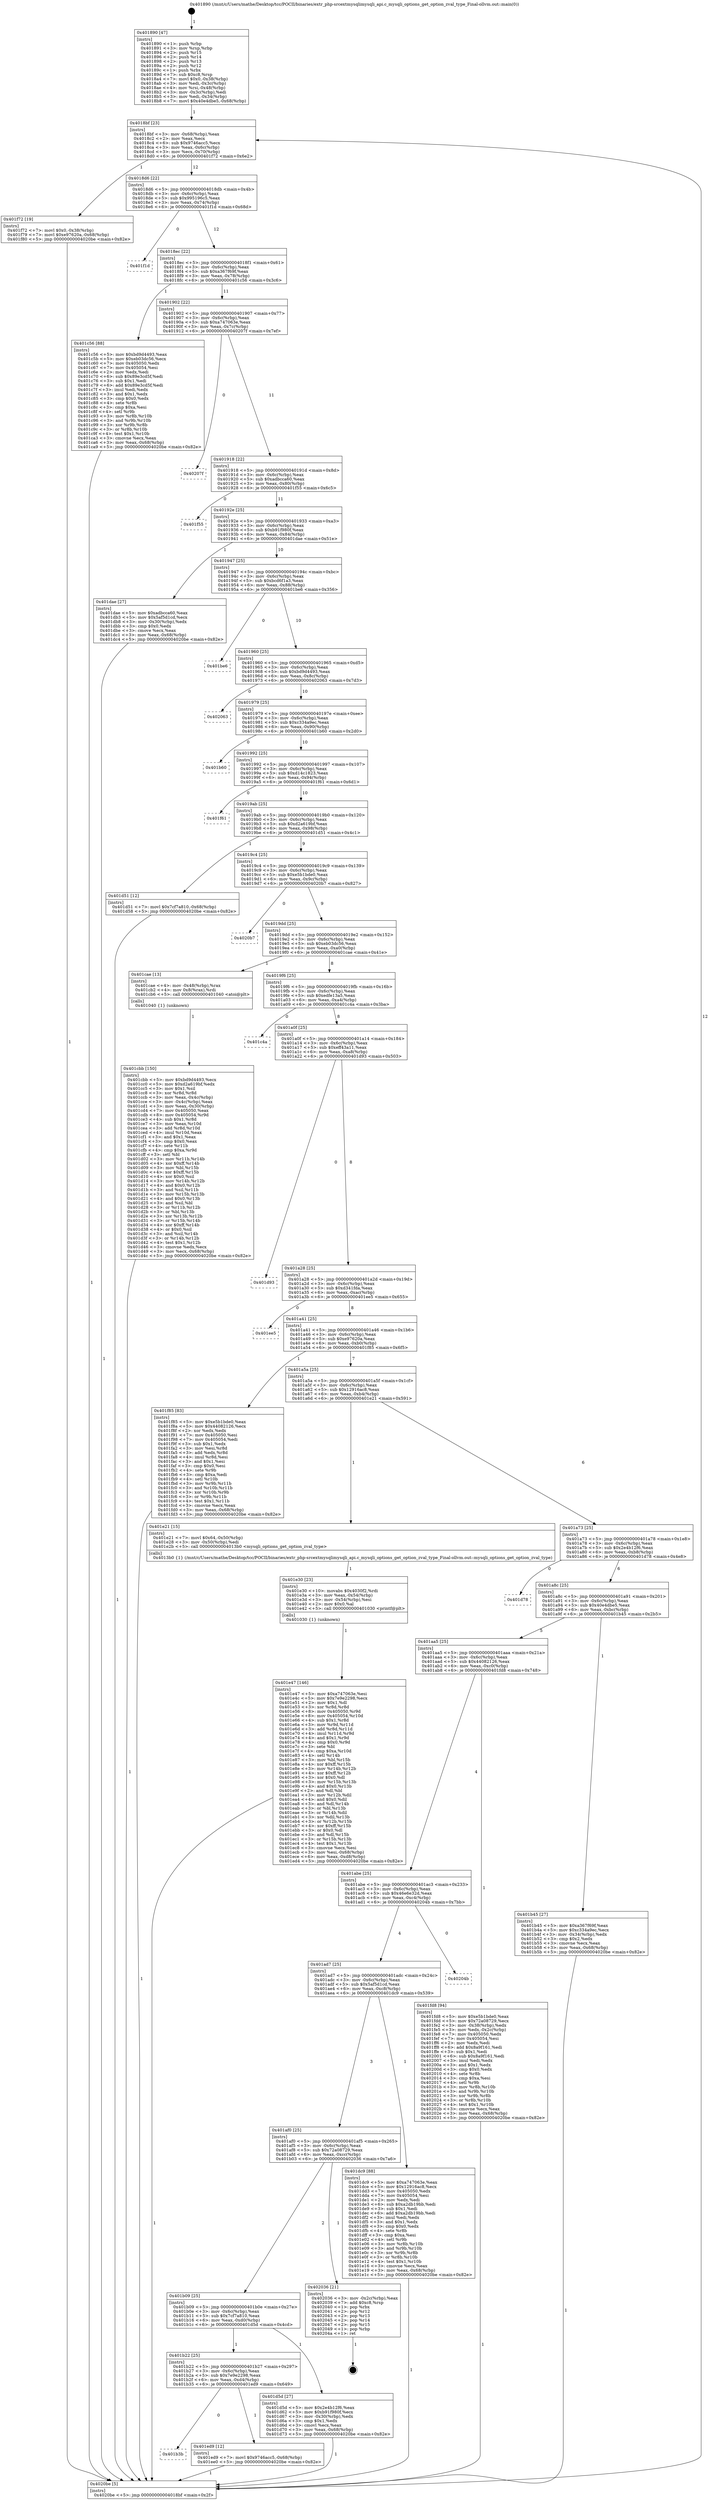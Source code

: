 digraph "0x401890" {
  label = "0x401890 (/mnt/c/Users/mathe/Desktop/tcc/POCII/binaries/extr_php-srcextmysqlimysqli_api.c_mysqli_options_get_option_zval_type_Final-ollvm.out::main(0))"
  labelloc = "t"
  node[shape=record]

  Entry [label="",width=0.3,height=0.3,shape=circle,fillcolor=black,style=filled]
  "0x4018bf" [label="{
     0x4018bf [23]\l
     | [instrs]\l
     &nbsp;&nbsp;0x4018bf \<+3\>: mov -0x68(%rbp),%eax\l
     &nbsp;&nbsp;0x4018c2 \<+2\>: mov %eax,%ecx\l
     &nbsp;&nbsp;0x4018c4 \<+6\>: sub $0x9746acc5,%ecx\l
     &nbsp;&nbsp;0x4018ca \<+3\>: mov %eax,-0x6c(%rbp)\l
     &nbsp;&nbsp;0x4018cd \<+3\>: mov %ecx,-0x70(%rbp)\l
     &nbsp;&nbsp;0x4018d0 \<+6\>: je 0000000000401f72 \<main+0x6e2\>\l
  }"]
  "0x401f72" [label="{
     0x401f72 [19]\l
     | [instrs]\l
     &nbsp;&nbsp;0x401f72 \<+7\>: movl $0x0,-0x38(%rbp)\l
     &nbsp;&nbsp;0x401f79 \<+7\>: movl $0xe97620a,-0x68(%rbp)\l
     &nbsp;&nbsp;0x401f80 \<+5\>: jmp 00000000004020be \<main+0x82e\>\l
  }"]
  "0x4018d6" [label="{
     0x4018d6 [22]\l
     | [instrs]\l
     &nbsp;&nbsp;0x4018d6 \<+5\>: jmp 00000000004018db \<main+0x4b\>\l
     &nbsp;&nbsp;0x4018db \<+3\>: mov -0x6c(%rbp),%eax\l
     &nbsp;&nbsp;0x4018de \<+5\>: sub $0x995196c5,%eax\l
     &nbsp;&nbsp;0x4018e3 \<+3\>: mov %eax,-0x74(%rbp)\l
     &nbsp;&nbsp;0x4018e6 \<+6\>: je 0000000000401f1d \<main+0x68d\>\l
  }"]
  Exit [label="",width=0.3,height=0.3,shape=circle,fillcolor=black,style=filled,peripheries=2]
  "0x401f1d" [label="{
     0x401f1d\l
  }", style=dashed]
  "0x4018ec" [label="{
     0x4018ec [22]\l
     | [instrs]\l
     &nbsp;&nbsp;0x4018ec \<+5\>: jmp 00000000004018f1 \<main+0x61\>\l
     &nbsp;&nbsp;0x4018f1 \<+3\>: mov -0x6c(%rbp),%eax\l
     &nbsp;&nbsp;0x4018f4 \<+5\>: sub $0xa367f69f,%eax\l
     &nbsp;&nbsp;0x4018f9 \<+3\>: mov %eax,-0x78(%rbp)\l
     &nbsp;&nbsp;0x4018fc \<+6\>: je 0000000000401c56 \<main+0x3c6\>\l
  }"]
  "0x401b3b" [label="{
     0x401b3b\l
  }", style=dashed]
  "0x401c56" [label="{
     0x401c56 [88]\l
     | [instrs]\l
     &nbsp;&nbsp;0x401c56 \<+5\>: mov $0xbd9d4493,%eax\l
     &nbsp;&nbsp;0x401c5b \<+5\>: mov $0xeb03dc56,%ecx\l
     &nbsp;&nbsp;0x401c60 \<+7\>: mov 0x405050,%edx\l
     &nbsp;&nbsp;0x401c67 \<+7\>: mov 0x405054,%esi\l
     &nbsp;&nbsp;0x401c6e \<+2\>: mov %edx,%edi\l
     &nbsp;&nbsp;0x401c70 \<+6\>: sub $0x89e3cd5f,%edi\l
     &nbsp;&nbsp;0x401c76 \<+3\>: sub $0x1,%edi\l
     &nbsp;&nbsp;0x401c79 \<+6\>: add $0x89e3cd5f,%edi\l
     &nbsp;&nbsp;0x401c7f \<+3\>: imul %edi,%edx\l
     &nbsp;&nbsp;0x401c82 \<+3\>: and $0x1,%edx\l
     &nbsp;&nbsp;0x401c85 \<+3\>: cmp $0x0,%edx\l
     &nbsp;&nbsp;0x401c88 \<+4\>: sete %r8b\l
     &nbsp;&nbsp;0x401c8c \<+3\>: cmp $0xa,%esi\l
     &nbsp;&nbsp;0x401c8f \<+4\>: setl %r9b\l
     &nbsp;&nbsp;0x401c93 \<+3\>: mov %r8b,%r10b\l
     &nbsp;&nbsp;0x401c96 \<+3\>: and %r9b,%r10b\l
     &nbsp;&nbsp;0x401c99 \<+3\>: xor %r9b,%r8b\l
     &nbsp;&nbsp;0x401c9c \<+3\>: or %r8b,%r10b\l
     &nbsp;&nbsp;0x401c9f \<+4\>: test $0x1,%r10b\l
     &nbsp;&nbsp;0x401ca3 \<+3\>: cmovne %ecx,%eax\l
     &nbsp;&nbsp;0x401ca6 \<+3\>: mov %eax,-0x68(%rbp)\l
     &nbsp;&nbsp;0x401ca9 \<+5\>: jmp 00000000004020be \<main+0x82e\>\l
  }"]
  "0x401902" [label="{
     0x401902 [22]\l
     | [instrs]\l
     &nbsp;&nbsp;0x401902 \<+5\>: jmp 0000000000401907 \<main+0x77\>\l
     &nbsp;&nbsp;0x401907 \<+3\>: mov -0x6c(%rbp),%eax\l
     &nbsp;&nbsp;0x40190a \<+5\>: sub $0xa747063e,%eax\l
     &nbsp;&nbsp;0x40190f \<+3\>: mov %eax,-0x7c(%rbp)\l
     &nbsp;&nbsp;0x401912 \<+6\>: je 000000000040207f \<main+0x7ef\>\l
  }"]
  "0x401ed9" [label="{
     0x401ed9 [12]\l
     | [instrs]\l
     &nbsp;&nbsp;0x401ed9 \<+7\>: movl $0x9746acc5,-0x68(%rbp)\l
     &nbsp;&nbsp;0x401ee0 \<+5\>: jmp 00000000004020be \<main+0x82e\>\l
  }"]
  "0x40207f" [label="{
     0x40207f\l
  }", style=dashed]
  "0x401918" [label="{
     0x401918 [22]\l
     | [instrs]\l
     &nbsp;&nbsp;0x401918 \<+5\>: jmp 000000000040191d \<main+0x8d\>\l
     &nbsp;&nbsp;0x40191d \<+3\>: mov -0x6c(%rbp),%eax\l
     &nbsp;&nbsp;0x401920 \<+5\>: sub $0xadbcca60,%eax\l
     &nbsp;&nbsp;0x401925 \<+3\>: mov %eax,-0x80(%rbp)\l
     &nbsp;&nbsp;0x401928 \<+6\>: je 0000000000401f55 \<main+0x6c5\>\l
  }"]
  "0x401e47" [label="{
     0x401e47 [146]\l
     | [instrs]\l
     &nbsp;&nbsp;0x401e47 \<+5\>: mov $0xa747063e,%esi\l
     &nbsp;&nbsp;0x401e4c \<+5\>: mov $0x7e9e2298,%ecx\l
     &nbsp;&nbsp;0x401e51 \<+2\>: mov $0x1,%dl\l
     &nbsp;&nbsp;0x401e53 \<+3\>: xor %r8d,%r8d\l
     &nbsp;&nbsp;0x401e56 \<+8\>: mov 0x405050,%r9d\l
     &nbsp;&nbsp;0x401e5e \<+8\>: mov 0x405054,%r10d\l
     &nbsp;&nbsp;0x401e66 \<+4\>: sub $0x1,%r8d\l
     &nbsp;&nbsp;0x401e6a \<+3\>: mov %r9d,%r11d\l
     &nbsp;&nbsp;0x401e6d \<+3\>: add %r8d,%r11d\l
     &nbsp;&nbsp;0x401e70 \<+4\>: imul %r11d,%r9d\l
     &nbsp;&nbsp;0x401e74 \<+4\>: and $0x1,%r9d\l
     &nbsp;&nbsp;0x401e78 \<+4\>: cmp $0x0,%r9d\l
     &nbsp;&nbsp;0x401e7c \<+3\>: sete %bl\l
     &nbsp;&nbsp;0x401e7f \<+4\>: cmp $0xa,%r10d\l
     &nbsp;&nbsp;0x401e83 \<+4\>: setl %r14b\l
     &nbsp;&nbsp;0x401e87 \<+3\>: mov %bl,%r15b\l
     &nbsp;&nbsp;0x401e8a \<+4\>: xor $0xff,%r15b\l
     &nbsp;&nbsp;0x401e8e \<+3\>: mov %r14b,%r12b\l
     &nbsp;&nbsp;0x401e91 \<+4\>: xor $0xff,%r12b\l
     &nbsp;&nbsp;0x401e95 \<+3\>: xor $0x0,%dl\l
     &nbsp;&nbsp;0x401e98 \<+3\>: mov %r15b,%r13b\l
     &nbsp;&nbsp;0x401e9b \<+4\>: and $0x0,%r13b\l
     &nbsp;&nbsp;0x401e9f \<+2\>: and %dl,%bl\l
     &nbsp;&nbsp;0x401ea1 \<+3\>: mov %r12b,%dil\l
     &nbsp;&nbsp;0x401ea4 \<+4\>: and $0x0,%dil\l
     &nbsp;&nbsp;0x401ea8 \<+3\>: and %dl,%r14b\l
     &nbsp;&nbsp;0x401eab \<+3\>: or %bl,%r13b\l
     &nbsp;&nbsp;0x401eae \<+3\>: or %r14b,%dil\l
     &nbsp;&nbsp;0x401eb1 \<+3\>: xor %dil,%r13b\l
     &nbsp;&nbsp;0x401eb4 \<+3\>: or %r12b,%r15b\l
     &nbsp;&nbsp;0x401eb7 \<+4\>: xor $0xff,%r15b\l
     &nbsp;&nbsp;0x401ebb \<+3\>: or $0x0,%dl\l
     &nbsp;&nbsp;0x401ebe \<+3\>: and %dl,%r15b\l
     &nbsp;&nbsp;0x401ec1 \<+3\>: or %r15b,%r13b\l
     &nbsp;&nbsp;0x401ec4 \<+4\>: test $0x1,%r13b\l
     &nbsp;&nbsp;0x401ec8 \<+3\>: cmovne %ecx,%esi\l
     &nbsp;&nbsp;0x401ecb \<+3\>: mov %esi,-0x68(%rbp)\l
     &nbsp;&nbsp;0x401ece \<+6\>: mov %eax,-0xd8(%rbp)\l
     &nbsp;&nbsp;0x401ed4 \<+5\>: jmp 00000000004020be \<main+0x82e\>\l
  }"]
  "0x401f55" [label="{
     0x401f55\l
  }", style=dashed]
  "0x40192e" [label="{
     0x40192e [25]\l
     | [instrs]\l
     &nbsp;&nbsp;0x40192e \<+5\>: jmp 0000000000401933 \<main+0xa3\>\l
     &nbsp;&nbsp;0x401933 \<+3\>: mov -0x6c(%rbp),%eax\l
     &nbsp;&nbsp;0x401936 \<+5\>: sub $0xb91f980f,%eax\l
     &nbsp;&nbsp;0x40193b \<+6\>: mov %eax,-0x84(%rbp)\l
     &nbsp;&nbsp;0x401941 \<+6\>: je 0000000000401dae \<main+0x51e\>\l
  }"]
  "0x401e30" [label="{
     0x401e30 [23]\l
     | [instrs]\l
     &nbsp;&nbsp;0x401e30 \<+10\>: movabs $0x4030f2,%rdi\l
     &nbsp;&nbsp;0x401e3a \<+3\>: mov %eax,-0x54(%rbp)\l
     &nbsp;&nbsp;0x401e3d \<+3\>: mov -0x54(%rbp),%esi\l
     &nbsp;&nbsp;0x401e40 \<+2\>: mov $0x0,%al\l
     &nbsp;&nbsp;0x401e42 \<+5\>: call 0000000000401030 \<printf@plt\>\l
     | [calls]\l
     &nbsp;&nbsp;0x401030 \{1\} (unknown)\l
  }"]
  "0x401dae" [label="{
     0x401dae [27]\l
     | [instrs]\l
     &nbsp;&nbsp;0x401dae \<+5\>: mov $0xadbcca60,%eax\l
     &nbsp;&nbsp;0x401db3 \<+5\>: mov $0x5af5d1cd,%ecx\l
     &nbsp;&nbsp;0x401db8 \<+3\>: mov -0x30(%rbp),%edx\l
     &nbsp;&nbsp;0x401dbb \<+3\>: cmp $0x0,%edx\l
     &nbsp;&nbsp;0x401dbe \<+3\>: cmove %ecx,%eax\l
     &nbsp;&nbsp;0x401dc1 \<+3\>: mov %eax,-0x68(%rbp)\l
     &nbsp;&nbsp;0x401dc4 \<+5\>: jmp 00000000004020be \<main+0x82e\>\l
  }"]
  "0x401947" [label="{
     0x401947 [25]\l
     | [instrs]\l
     &nbsp;&nbsp;0x401947 \<+5\>: jmp 000000000040194c \<main+0xbc\>\l
     &nbsp;&nbsp;0x40194c \<+3\>: mov -0x6c(%rbp),%eax\l
     &nbsp;&nbsp;0x40194f \<+5\>: sub $0xbcd6f1a3,%eax\l
     &nbsp;&nbsp;0x401954 \<+6\>: mov %eax,-0x88(%rbp)\l
     &nbsp;&nbsp;0x40195a \<+6\>: je 0000000000401be6 \<main+0x356\>\l
  }"]
  "0x401b22" [label="{
     0x401b22 [25]\l
     | [instrs]\l
     &nbsp;&nbsp;0x401b22 \<+5\>: jmp 0000000000401b27 \<main+0x297\>\l
     &nbsp;&nbsp;0x401b27 \<+3\>: mov -0x6c(%rbp),%eax\l
     &nbsp;&nbsp;0x401b2a \<+5\>: sub $0x7e9e2298,%eax\l
     &nbsp;&nbsp;0x401b2f \<+6\>: mov %eax,-0xd4(%rbp)\l
     &nbsp;&nbsp;0x401b35 \<+6\>: je 0000000000401ed9 \<main+0x649\>\l
  }"]
  "0x401be6" [label="{
     0x401be6\l
  }", style=dashed]
  "0x401960" [label="{
     0x401960 [25]\l
     | [instrs]\l
     &nbsp;&nbsp;0x401960 \<+5\>: jmp 0000000000401965 \<main+0xd5\>\l
     &nbsp;&nbsp;0x401965 \<+3\>: mov -0x6c(%rbp),%eax\l
     &nbsp;&nbsp;0x401968 \<+5\>: sub $0xbd9d4493,%eax\l
     &nbsp;&nbsp;0x40196d \<+6\>: mov %eax,-0x8c(%rbp)\l
     &nbsp;&nbsp;0x401973 \<+6\>: je 0000000000402063 \<main+0x7d3\>\l
  }"]
  "0x401d5d" [label="{
     0x401d5d [27]\l
     | [instrs]\l
     &nbsp;&nbsp;0x401d5d \<+5\>: mov $0x2e4b12f6,%eax\l
     &nbsp;&nbsp;0x401d62 \<+5\>: mov $0xb91f980f,%ecx\l
     &nbsp;&nbsp;0x401d67 \<+3\>: mov -0x30(%rbp),%edx\l
     &nbsp;&nbsp;0x401d6a \<+3\>: cmp $0x1,%edx\l
     &nbsp;&nbsp;0x401d6d \<+3\>: cmovl %ecx,%eax\l
     &nbsp;&nbsp;0x401d70 \<+3\>: mov %eax,-0x68(%rbp)\l
     &nbsp;&nbsp;0x401d73 \<+5\>: jmp 00000000004020be \<main+0x82e\>\l
  }"]
  "0x402063" [label="{
     0x402063\l
  }", style=dashed]
  "0x401979" [label="{
     0x401979 [25]\l
     | [instrs]\l
     &nbsp;&nbsp;0x401979 \<+5\>: jmp 000000000040197e \<main+0xee\>\l
     &nbsp;&nbsp;0x40197e \<+3\>: mov -0x6c(%rbp),%eax\l
     &nbsp;&nbsp;0x401981 \<+5\>: sub $0xc334a9ec,%eax\l
     &nbsp;&nbsp;0x401986 \<+6\>: mov %eax,-0x90(%rbp)\l
     &nbsp;&nbsp;0x40198c \<+6\>: je 0000000000401b60 \<main+0x2d0\>\l
  }"]
  "0x401b09" [label="{
     0x401b09 [25]\l
     | [instrs]\l
     &nbsp;&nbsp;0x401b09 \<+5\>: jmp 0000000000401b0e \<main+0x27e\>\l
     &nbsp;&nbsp;0x401b0e \<+3\>: mov -0x6c(%rbp),%eax\l
     &nbsp;&nbsp;0x401b11 \<+5\>: sub $0x7cf7a810,%eax\l
     &nbsp;&nbsp;0x401b16 \<+6\>: mov %eax,-0xd0(%rbp)\l
     &nbsp;&nbsp;0x401b1c \<+6\>: je 0000000000401d5d \<main+0x4cd\>\l
  }"]
  "0x401b60" [label="{
     0x401b60\l
  }", style=dashed]
  "0x401992" [label="{
     0x401992 [25]\l
     | [instrs]\l
     &nbsp;&nbsp;0x401992 \<+5\>: jmp 0000000000401997 \<main+0x107\>\l
     &nbsp;&nbsp;0x401997 \<+3\>: mov -0x6c(%rbp),%eax\l
     &nbsp;&nbsp;0x40199a \<+5\>: sub $0xd14c1823,%eax\l
     &nbsp;&nbsp;0x40199f \<+6\>: mov %eax,-0x94(%rbp)\l
     &nbsp;&nbsp;0x4019a5 \<+6\>: je 0000000000401f61 \<main+0x6d1\>\l
  }"]
  "0x402036" [label="{
     0x402036 [21]\l
     | [instrs]\l
     &nbsp;&nbsp;0x402036 \<+3\>: mov -0x2c(%rbp),%eax\l
     &nbsp;&nbsp;0x402039 \<+7\>: add $0xc8,%rsp\l
     &nbsp;&nbsp;0x402040 \<+1\>: pop %rbx\l
     &nbsp;&nbsp;0x402041 \<+2\>: pop %r12\l
     &nbsp;&nbsp;0x402043 \<+2\>: pop %r13\l
     &nbsp;&nbsp;0x402045 \<+2\>: pop %r14\l
     &nbsp;&nbsp;0x402047 \<+2\>: pop %r15\l
     &nbsp;&nbsp;0x402049 \<+1\>: pop %rbp\l
     &nbsp;&nbsp;0x40204a \<+1\>: ret\l
  }"]
  "0x401f61" [label="{
     0x401f61\l
  }", style=dashed]
  "0x4019ab" [label="{
     0x4019ab [25]\l
     | [instrs]\l
     &nbsp;&nbsp;0x4019ab \<+5\>: jmp 00000000004019b0 \<main+0x120\>\l
     &nbsp;&nbsp;0x4019b0 \<+3\>: mov -0x6c(%rbp),%eax\l
     &nbsp;&nbsp;0x4019b3 \<+5\>: sub $0xd2a619bf,%eax\l
     &nbsp;&nbsp;0x4019b8 \<+6\>: mov %eax,-0x98(%rbp)\l
     &nbsp;&nbsp;0x4019be \<+6\>: je 0000000000401d51 \<main+0x4c1\>\l
  }"]
  "0x401af0" [label="{
     0x401af0 [25]\l
     | [instrs]\l
     &nbsp;&nbsp;0x401af0 \<+5\>: jmp 0000000000401af5 \<main+0x265\>\l
     &nbsp;&nbsp;0x401af5 \<+3\>: mov -0x6c(%rbp),%eax\l
     &nbsp;&nbsp;0x401af8 \<+5\>: sub $0x72a08729,%eax\l
     &nbsp;&nbsp;0x401afd \<+6\>: mov %eax,-0xcc(%rbp)\l
     &nbsp;&nbsp;0x401b03 \<+6\>: je 0000000000402036 \<main+0x7a6\>\l
  }"]
  "0x401d51" [label="{
     0x401d51 [12]\l
     | [instrs]\l
     &nbsp;&nbsp;0x401d51 \<+7\>: movl $0x7cf7a810,-0x68(%rbp)\l
     &nbsp;&nbsp;0x401d58 \<+5\>: jmp 00000000004020be \<main+0x82e\>\l
  }"]
  "0x4019c4" [label="{
     0x4019c4 [25]\l
     | [instrs]\l
     &nbsp;&nbsp;0x4019c4 \<+5\>: jmp 00000000004019c9 \<main+0x139\>\l
     &nbsp;&nbsp;0x4019c9 \<+3\>: mov -0x6c(%rbp),%eax\l
     &nbsp;&nbsp;0x4019cc \<+5\>: sub $0xe5b1bde0,%eax\l
     &nbsp;&nbsp;0x4019d1 \<+6\>: mov %eax,-0x9c(%rbp)\l
     &nbsp;&nbsp;0x4019d7 \<+6\>: je 00000000004020b7 \<main+0x827\>\l
  }"]
  "0x401dc9" [label="{
     0x401dc9 [88]\l
     | [instrs]\l
     &nbsp;&nbsp;0x401dc9 \<+5\>: mov $0xa747063e,%eax\l
     &nbsp;&nbsp;0x401dce \<+5\>: mov $0x12916ac8,%ecx\l
     &nbsp;&nbsp;0x401dd3 \<+7\>: mov 0x405050,%edx\l
     &nbsp;&nbsp;0x401dda \<+7\>: mov 0x405054,%esi\l
     &nbsp;&nbsp;0x401de1 \<+2\>: mov %edx,%edi\l
     &nbsp;&nbsp;0x401de3 \<+6\>: sub $0xa2db19bb,%edi\l
     &nbsp;&nbsp;0x401de9 \<+3\>: sub $0x1,%edi\l
     &nbsp;&nbsp;0x401dec \<+6\>: add $0xa2db19bb,%edi\l
     &nbsp;&nbsp;0x401df2 \<+3\>: imul %edi,%edx\l
     &nbsp;&nbsp;0x401df5 \<+3\>: and $0x1,%edx\l
     &nbsp;&nbsp;0x401df8 \<+3\>: cmp $0x0,%edx\l
     &nbsp;&nbsp;0x401dfb \<+4\>: sete %r8b\l
     &nbsp;&nbsp;0x401dff \<+3\>: cmp $0xa,%esi\l
     &nbsp;&nbsp;0x401e02 \<+4\>: setl %r9b\l
     &nbsp;&nbsp;0x401e06 \<+3\>: mov %r8b,%r10b\l
     &nbsp;&nbsp;0x401e09 \<+3\>: and %r9b,%r10b\l
     &nbsp;&nbsp;0x401e0c \<+3\>: xor %r9b,%r8b\l
     &nbsp;&nbsp;0x401e0f \<+3\>: or %r8b,%r10b\l
     &nbsp;&nbsp;0x401e12 \<+4\>: test $0x1,%r10b\l
     &nbsp;&nbsp;0x401e16 \<+3\>: cmovne %ecx,%eax\l
     &nbsp;&nbsp;0x401e19 \<+3\>: mov %eax,-0x68(%rbp)\l
     &nbsp;&nbsp;0x401e1c \<+5\>: jmp 00000000004020be \<main+0x82e\>\l
  }"]
  "0x4020b7" [label="{
     0x4020b7\l
  }", style=dashed]
  "0x4019dd" [label="{
     0x4019dd [25]\l
     | [instrs]\l
     &nbsp;&nbsp;0x4019dd \<+5\>: jmp 00000000004019e2 \<main+0x152\>\l
     &nbsp;&nbsp;0x4019e2 \<+3\>: mov -0x6c(%rbp),%eax\l
     &nbsp;&nbsp;0x4019e5 \<+5\>: sub $0xeb03dc56,%eax\l
     &nbsp;&nbsp;0x4019ea \<+6\>: mov %eax,-0xa0(%rbp)\l
     &nbsp;&nbsp;0x4019f0 \<+6\>: je 0000000000401cae \<main+0x41e\>\l
  }"]
  "0x401ad7" [label="{
     0x401ad7 [25]\l
     | [instrs]\l
     &nbsp;&nbsp;0x401ad7 \<+5\>: jmp 0000000000401adc \<main+0x24c\>\l
     &nbsp;&nbsp;0x401adc \<+3\>: mov -0x6c(%rbp),%eax\l
     &nbsp;&nbsp;0x401adf \<+5\>: sub $0x5af5d1cd,%eax\l
     &nbsp;&nbsp;0x401ae4 \<+6\>: mov %eax,-0xc8(%rbp)\l
     &nbsp;&nbsp;0x401aea \<+6\>: je 0000000000401dc9 \<main+0x539\>\l
  }"]
  "0x401cae" [label="{
     0x401cae [13]\l
     | [instrs]\l
     &nbsp;&nbsp;0x401cae \<+4\>: mov -0x48(%rbp),%rax\l
     &nbsp;&nbsp;0x401cb2 \<+4\>: mov 0x8(%rax),%rdi\l
     &nbsp;&nbsp;0x401cb6 \<+5\>: call 0000000000401040 \<atoi@plt\>\l
     | [calls]\l
     &nbsp;&nbsp;0x401040 \{1\} (unknown)\l
  }"]
  "0x4019f6" [label="{
     0x4019f6 [25]\l
     | [instrs]\l
     &nbsp;&nbsp;0x4019f6 \<+5\>: jmp 00000000004019fb \<main+0x16b\>\l
     &nbsp;&nbsp;0x4019fb \<+3\>: mov -0x6c(%rbp),%eax\l
     &nbsp;&nbsp;0x4019fe \<+5\>: sub $0xedfe13a5,%eax\l
     &nbsp;&nbsp;0x401a03 \<+6\>: mov %eax,-0xa4(%rbp)\l
     &nbsp;&nbsp;0x401a09 \<+6\>: je 0000000000401c4a \<main+0x3ba\>\l
  }"]
  "0x40204b" [label="{
     0x40204b\l
  }", style=dashed]
  "0x401c4a" [label="{
     0x401c4a\l
  }", style=dashed]
  "0x401a0f" [label="{
     0x401a0f [25]\l
     | [instrs]\l
     &nbsp;&nbsp;0x401a0f \<+5\>: jmp 0000000000401a14 \<main+0x184\>\l
     &nbsp;&nbsp;0x401a14 \<+3\>: mov -0x6c(%rbp),%eax\l
     &nbsp;&nbsp;0x401a17 \<+5\>: sub $0xeff43a11,%eax\l
     &nbsp;&nbsp;0x401a1c \<+6\>: mov %eax,-0xa8(%rbp)\l
     &nbsp;&nbsp;0x401a22 \<+6\>: je 0000000000401d93 \<main+0x503\>\l
  }"]
  "0x401abe" [label="{
     0x401abe [25]\l
     | [instrs]\l
     &nbsp;&nbsp;0x401abe \<+5\>: jmp 0000000000401ac3 \<main+0x233\>\l
     &nbsp;&nbsp;0x401ac3 \<+3\>: mov -0x6c(%rbp),%eax\l
     &nbsp;&nbsp;0x401ac6 \<+5\>: sub $0x46e6e32d,%eax\l
     &nbsp;&nbsp;0x401acb \<+6\>: mov %eax,-0xc4(%rbp)\l
     &nbsp;&nbsp;0x401ad1 \<+6\>: je 000000000040204b \<main+0x7bb\>\l
  }"]
  "0x401d93" [label="{
     0x401d93\l
  }", style=dashed]
  "0x401a28" [label="{
     0x401a28 [25]\l
     | [instrs]\l
     &nbsp;&nbsp;0x401a28 \<+5\>: jmp 0000000000401a2d \<main+0x19d\>\l
     &nbsp;&nbsp;0x401a2d \<+3\>: mov -0x6c(%rbp),%eax\l
     &nbsp;&nbsp;0x401a30 \<+5\>: sub $0xd341fda,%eax\l
     &nbsp;&nbsp;0x401a35 \<+6\>: mov %eax,-0xac(%rbp)\l
     &nbsp;&nbsp;0x401a3b \<+6\>: je 0000000000401ee5 \<main+0x655\>\l
  }"]
  "0x401fd8" [label="{
     0x401fd8 [94]\l
     | [instrs]\l
     &nbsp;&nbsp;0x401fd8 \<+5\>: mov $0xe5b1bde0,%eax\l
     &nbsp;&nbsp;0x401fdd \<+5\>: mov $0x72a08729,%ecx\l
     &nbsp;&nbsp;0x401fe2 \<+3\>: mov -0x38(%rbp),%edx\l
     &nbsp;&nbsp;0x401fe5 \<+3\>: mov %edx,-0x2c(%rbp)\l
     &nbsp;&nbsp;0x401fe8 \<+7\>: mov 0x405050,%edx\l
     &nbsp;&nbsp;0x401fef \<+7\>: mov 0x405054,%esi\l
     &nbsp;&nbsp;0x401ff6 \<+2\>: mov %edx,%edi\l
     &nbsp;&nbsp;0x401ff8 \<+6\>: add $0x8a9f161,%edi\l
     &nbsp;&nbsp;0x401ffe \<+3\>: sub $0x1,%edi\l
     &nbsp;&nbsp;0x402001 \<+6\>: sub $0x8a9f161,%edi\l
     &nbsp;&nbsp;0x402007 \<+3\>: imul %edi,%edx\l
     &nbsp;&nbsp;0x40200a \<+3\>: and $0x1,%edx\l
     &nbsp;&nbsp;0x40200d \<+3\>: cmp $0x0,%edx\l
     &nbsp;&nbsp;0x402010 \<+4\>: sete %r8b\l
     &nbsp;&nbsp;0x402014 \<+3\>: cmp $0xa,%esi\l
     &nbsp;&nbsp;0x402017 \<+4\>: setl %r9b\l
     &nbsp;&nbsp;0x40201b \<+3\>: mov %r8b,%r10b\l
     &nbsp;&nbsp;0x40201e \<+3\>: and %r9b,%r10b\l
     &nbsp;&nbsp;0x402021 \<+3\>: xor %r9b,%r8b\l
     &nbsp;&nbsp;0x402024 \<+3\>: or %r8b,%r10b\l
     &nbsp;&nbsp;0x402027 \<+4\>: test $0x1,%r10b\l
     &nbsp;&nbsp;0x40202b \<+3\>: cmovne %ecx,%eax\l
     &nbsp;&nbsp;0x40202e \<+3\>: mov %eax,-0x68(%rbp)\l
     &nbsp;&nbsp;0x402031 \<+5\>: jmp 00000000004020be \<main+0x82e\>\l
  }"]
  "0x401ee5" [label="{
     0x401ee5\l
  }", style=dashed]
  "0x401a41" [label="{
     0x401a41 [25]\l
     | [instrs]\l
     &nbsp;&nbsp;0x401a41 \<+5\>: jmp 0000000000401a46 \<main+0x1b6\>\l
     &nbsp;&nbsp;0x401a46 \<+3\>: mov -0x6c(%rbp),%eax\l
     &nbsp;&nbsp;0x401a49 \<+5\>: sub $0xe97620a,%eax\l
     &nbsp;&nbsp;0x401a4e \<+6\>: mov %eax,-0xb0(%rbp)\l
     &nbsp;&nbsp;0x401a54 \<+6\>: je 0000000000401f85 \<main+0x6f5\>\l
  }"]
  "0x401cbb" [label="{
     0x401cbb [150]\l
     | [instrs]\l
     &nbsp;&nbsp;0x401cbb \<+5\>: mov $0xbd9d4493,%ecx\l
     &nbsp;&nbsp;0x401cc0 \<+5\>: mov $0xd2a619bf,%edx\l
     &nbsp;&nbsp;0x401cc5 \<+3\>: mov $0x1,%sil\l
     &nbsp;&nbsp;0x401cc8 \<+3\>: xor %r8d,%r8d\l
     &nbsp;&nbsp;0x401ccb \<+3\>: mov %eax,-0x4c(%rbp)\l
     &nbsp;&nbsp;0x401cce \<+3\>: mov -0x4c(%rbp),%eax\l
     &nbsp;&nbsp;0x401cd1 \<+3\>: mov %eax,-0x30(%rbp)\l
     &nbsp;&nbsp;0x401cd4 \<+7\>: mov 0x405050,%eax\l
     &nbsp;&nbsp;0x401cdb \<+8\>: mov 0x405054,%r9d\l
     &nbsp;&nbsp;0x401ce3 \<+4\>: sub $0x1,%r8d\l
     &nbsp;&nbsp;0x401ce7 \<+3\>: mov %eax,%r10d\l
     &nbsp;&nbsp;0x401cea \<+3\>: add %r8d,%r10d\l
     &nbsp;&nbsp;0x401ced \<+4\>: imul %r10d,%eax\l
     &nbsp;&nbsp;0x401cf1 \<+3\>: and $0x1,%eax\l
     &nbsp;&nbsp;0x401cf4 \<+3\>: cmp $0x0,%eax\l
     &nbsp;&nbsp;0x401cf7 \<+4\>: sete %r11b\l
     &nbsp;&nbsp;0x401cfb \<+4\>: cmp $0xa,%r9d\l
     &nbsp;&nbsp;0x401cff \<+3\>: setl %bl\l
     &nbsp;&nbsp;0x401d02 \<+3\>: mov %r11b,%r14b\l
     &nbsp;&nbsp;0x401d05 \<+4\>: xor $0xff,%r14b\l
     &nbsp;&nbsp;0x401d09 \<+3\>: mov %bl,%r15b\l
     &nbsp;&nbsp;0x401d0c \<+4\>: xor $0xff,%r15b\l
     &nbsp;&nbsp;0x401d10 \<+4\>: xor $0x0,%sil\l
     &nbsp;&nbsp;0x401d14 \<+3\>: mov %r14b,%r12b\l
     &nbsp;&nbsp;0x401d17 \<+4\>: and $0x0,%r12b\l
     &nbsp;&nbsp;0x401d1b \<+3\>: and %sil,%r11b\l
     &nbsp;&nbsp;0x401d1e \<+3\>: mov %r15b,%r13b\l
     &nbsp;&nbsp;0x401d21 \<+4\>: and $0x0,%r13b\l
     &nbsp;&nbsp;0x401d25 \<+3\>: and %sil,%bl\l
     &nbsp;&nbsp;0x401d28 \<+3\>: or %r11b,%r12b\l
     &nbsp;&nbsp;0x401d2b \<+3\>: or %bl,%r13b\l
     &nbsp;&nbsp;0x401d2e \<+3\>: xor %r13b,%r12b\l
     &nbsp;&nbsp;0x401d31 \<+3\>: or %r15b,%r14b\l
     &nbsp;&nbsp;0x401d34 \<+4\>: xor $0xff,%r14b\l
     &nbsp;&nbsp;0x401d38 \<+4\>: or $0x0,%sil\l
     &nbsp;&nbsp;0x401d3c \<+3\>: and %sil,%r14b\l
     &nbsp;&nbsp;0x401d3f \<+3\>: or %r14b,%r12b\l
     &nbsp;&nbsp;0x401d42 \<+4\>: test $0x1,%r12b\l
     &nbsp;&nbsp;0x401d46 \<+3\>: cmovne %edx,%ecx\l
     &nbsp;&nbsp;0x401d49 \<+3\>: mov %ecx,-0x68(%rbp)\l
     &nbsp;&nbsp;0x401d4c \<+5\>: jmp 00000000004020be \<main+0x82e\>\l
  }"]
  "0x401f85" [label="{
     0x401f85 [83]\l
     | [instrs]\l
     &nbsp;&nbsp;0x401f85 \<+5\>: mov $0xe5b1bde0,%eax\l
     &nbsp;&nbsp;0x401f8a \<+5\>: mov $0x44082126,%ecx\l
     &nbsp;&nbsp;0x401f8f \<+2\>: xor %edx,%edx\l
     &nbsp;&nbsp;0x401f91 \<+7\>: mov 0x405050,%esi\l
     &nbsp;&nbsp;0x401f98 \<+7\>: mov 0x405054,%edi\l
     &nbsp;&nbsp;0x401f9f \<+3\>: sub $0x1,%edx\l
     &nbsp;&nbsp;0x401fa2 \<+3\>: mov %esi,%r8d\l
     &nbsp;&nbsp;0x401fa5 \<+3\>: add %edx,%r8d\l
     &nbsp;&nbsp;0x401fa8 \<+4\>: imul %r8d,%esi\l
     &nbsp;&nbsp;0x401fac \<+3\>: and $0x1,%esi\l
     &nbsp;&nbsp;0x401faf \<+3\>: cmp $0x0,%esi\l
     &nbsp;&nbsp;0x401fb2 \<+4\>: sete %r9b\l
     &nbsp;&nbsp;0x401fb6 \<+3\>: cmp $0xa,%edi\l
     &nbsp;&nbsp;0x401fb9 \<+4\>: setl %r10b\l
     &nbsp;&nbsp;0x401fbd \<+3\>: mov %r9b,%r11b\l
     &nbsp;&nbsp;0x401fc0 \<+3\>: and %r10b,%r11b\l
     &nbsp;&nbsp;0x401fc3 \<+3\>: xor %r10b,%r9b\l
     &nbsp;&nbsp;0x401fc6 \<+3\>: or %r9b,%r11b\l
     &nbsp;&nbsp;0x401fc9 \<+4\>: test $0x1,%r11b\l
     &nbsp;&nbsp;0x401fcd \<+3\>: cmovne %ecx,%eax\l
     &nbsp;&nbsp;0x401fd0 \<+3\>: mov %eax,-0x68(%rbp)\l
     &nbsp;&nbsp;0x401fd3 \<+5\>: jmp 00000000004020be \<main+0x82e\>\l
  }"]
  "0x401a5a" [label="{
     0x401a5a [25]\l
     | [instrs]\l
     &nbsp;&nbsp;0x401a5a \<+5\>: jmp 0000000000401a5f \<main+0x1cf\>\l
     &nbsp;&nbsp;0x401a5f \<+3\>: mov -0x6c(%rbp),%eax\l
     &nbsp;&nbsp;0x401a62 \<+5\>: sub $0x12916ac8,%eax\l
     &nbsp;&nbsp;0x401a67 \<+6\>: mov %eax,-0xb4(%rbp)\l
     &nbsp;&nbsp;0x401a6d \<+6\>: je 0000000000401e21 \<main+0x591\>\l
  }"]
  "0x401890" [label="{
     0x401890 [47]\l
     | [instrs]\l
     &nbsp;&nbsp;0x401890 \<+1\>: push %rbp\l
     &nbsp;&nbsp;0x401891 \<+3\>: mov %rsp,%rbp\l
     &nbsp;&nbsp;0x401894 \<+2\>: push %r15\l
     &nbsp;&nbsp;0x401896 \<+2\>: push %r14\l
     &nbsp;&nbsp;0x401898 \<+2\>: push %r13\l
     &nbsp;&nbsp;0x40189a \<+2\>: push %r12\l
     &nbsp;&nbsp;0x40189c \<+1\>: push %rbx\l
     &nbsp;&nbsp;0x40189d \<+7\>: sub $0xc8,%rsp\l
     &nbsp;&nbsp;0x4018a4 \<+7\>: movl $0x0,-0x38(%rbp)\l
     &nbsp;&nbsp;0x4018ab \<+3\>: mov %edi,-0x3c(%rbp)\l
     &nbsp;&nbsp;0x4018ae \<+4\>: mov %rsi,-0x48(%rbp)\l
     &nbsp;&nbsp;0x4018b2 \<+3\>: mov -0x3c(%rbp),%edi\l
     &nbsp;&nbsp;0x4018b5 \<+3\>: mov %edi,-0x34(%rbp)\l
     &nbsp;&nbsp;0x4018b8 \<+7\>: movl $0x40e4dbe5,-0x68(%rbp)\l
  }"]
  "0x401e21" [label="{
     0x401e21 [15]\l
     | [instrs]\l
     &nbsp;&nbsp;0x401e21 \<+7\>: movl $0x64,-0x50(%rbp)\l
     &nbsp;&nbsp;0x401e28 \<+3\>: mov -0x50(%rbp),%edi\l
     &nbsp;&nbsp;0x401e2b \<+5\>: call 00000000004013b0 \<mysqli_options_get_option_zval_type\>\l
     | [calls]\l
     &nbsp;&nbsp;0x4013b0 \{1\} (/mnt/c/Users/mathe/Desktop/tcc/POCII/binaries/extr_php-srcextmysqlimysqli_api.c_mysqli_options_get_option_zval_type_Final-ollvm.out::mysqli_options_get_option_zval_type)\l
  }"]
  "0x401a73" [label="{
     0x401a73 [25]\l
     | [instrs]\l
     &nbsp;&nbsp;0x401a73 \<+5\>: jmp 0000000000401a78 \<main+0x1e8\>\l
     &nbsp;&nbsp;0x401a78 \<+3\>: mov -0x6c(%rbp),%eax\l
     &nbsp;&nbsp;0x401a7b \<+5\>: sub $0x2e4b12f6,%eax\l
     &nbsp;&nbsp;0x401a80 \<+6\>: mov %eax,-0xb8(%rbp)\l
     &nbsp;&nbsp;0x401a86 \<+6\>: je 0000000000401d78 \<main+0x4e8\>\l
  }"]
  "0x4020be" [label="{
     0x4020be [5]\l
     | [instrs]\l
     &nbsp;&nbsp;0x4020be \<+5\>: jmp 00000000004018bf \<main+0x2f\>\l
  }"]
  "0x401d78" [label="{
     0x401d78\l
  }", style=dashed]
  "0x401a8c" [label="{
     0x401a8c [25]\l
     | [instrs]\l
     &nbsp;&nbsp;0x401a8c \<+5\>: jmp 0000000000401a91 \<main+0x201\>\l
     &nbsp;&nbsp;0x401a91 \<+3\>: mov -0x6c(%rbp),%eax\l
     &nbsp;&nbsp;0x401a94 \<+5\>: sub $0x40e4dbe5,%eax\l
     &nbsp;&nbsp;0x401a99 \<+6\>: mov %eax,-0xbc(%rbp)\l
     &nbsp;&nbsp;0x401a9f \<+6\>: je 0000000000401b45 \<main+0x2b5\>\l
  }"]
  "0x401aa5" [label="{
     0x401aa5 [25]\l
     | [instrs]\l
     &nbsp;&nbsp;0x401aa5 \<+5\>: jmp 0000000000401aaa \<main+0x21a\>\l
     &nbsp;&nbsp;0x401aaa \<+3\>: mov -0x6c(%rbp),%eax\l
     &nbsp;&nbsp;0x401aad \<+5\>: sub $0x44082126,%eax\l
     &nbsp;&nbsp;0x401ab2 \<+6\>: mov %eax,-0xc0(%rbp)\l
     &nbsp;&nbsp;0x401ab8 \<+6\>: je 0000000000401fd8 \<main+0x748\>\l
  }"]
  "0x401b45" [label="{
     0x401b45 [27]\l
     | [instrs]\l
     &nbsp;&nbsp;0x401b45 \<+5\>: mov $0xa367f69f,%eax\l
     &nbsp;&nbsp;0x401b4a \<+5\>: mov $0xc334a9ec,%ecx\l
     &nbsp;&nbsp;0x401b4f \<+3\>: mov -0x34(%rbp),%edx\l
     &nbsp;&nbsp;0x401b52 \<+3\>: cmp $0x2,%edx\l
     &nbsp;&nbsp;0x401b55 \<+3\>: cmovne %ecx,%eax\l
     &nbsp;&nbsp;0x401b58 \<+3\>: mov %eax,-0x68(%rbp)\l
     &nbsp;&nbsp;0x401b5b \<+5\>: jmp 00000000004020be \<main+0x82e\>\l
  }"]
  Entry -> "0x401890" [label=" 1"]
  "0x4018bf" -> "0x401f72" [label=" 1"]
  "0x4018bf" -> "0x4018d6" [label=" 12"]
  "0x402036" -> Exit [label=" 1"]
  "0x4018d6" -> "0x401f1d" [label=" 0"]
  "0x4018d6" -> "0x4018ec" [label=" 12"]
  "0x401fd8" -> "0x4020be" [label=" 1"]
  "0x4018ec" -> "0x401c56" [label=" 1"]
  "0x4018ec" -> "0x401902" [label=" 11"]
  "0x401f85" -> "0x4020be" [label=" 1"]
  "0x401902" -> "0x40207f" [label=" 0"]
  "0x401902" -> "0x401918" [label=" 11"]
  "0x401f72" -> "0x4020be" [label=" 1"]
  "0x401918" -> "0x401f55" [label=" 0"]
  "0x401918" -> "0x40192e" [label=" 11"]
  "0x401b22" -> "0x401b3b" [label=" 0"]
  "0x40192e" -> "0x401dae" [label=" 1"]
  "0x40192e" -> "0x401947" [label=" 10"]
  "0x401b22" -> "0x401ed9" [label=" 1"]
  "0x401947" -> "0x401be6" [label=" 0"]
  "0x401947" -> "0x401960" [label=" 10"]
  "0x401ed9" -> "0x4020be" [label=" 1"]
  "0x401960" -> "0x402063" [label=" 0"]
  "0x401960" -> "0x401979" [label=" 10"]
  "0x401e47" -> "0x4020be" [label=" 1"]
  "0x401979" -> "0x401b60" [label=" 0"]
  "0x401979" -> "0x401992" [label=" 10"]
  "0x401e21" -> "0x401e30" [label=" 1"]
  "0x401992" -> "0x401f61" [label=" 0"]
  "0x401992" -> "0x4019ab" [label=" 10"]
  "0x401dc9" -> "0x4020be" [label=" 1"]
  "0x4019ab" -> "0x401d51" [label=" 1"]
  "0x4019ab" -> "0x4019c4" [label=" 9"]
  "0x401d5d" -> "0x4020be" [label=" 1"]
  "0x4019c4" -> "0x4020b7" [label=" 0"]
  "0x4019c4" -> "0x4019dd" [label=" 9"]
  "0x401b09" -> "0x401b22" [label=" 1"]
  "0x4019dd" -> "0x401cae" [label=" 1"]
  "0x4019dd" -> "0x4019f6" [label=" 8"]
  "0x401e30" -> "0x401e47" [label=" 1"]
  "0x4019f6" -> "0x401c4a" [label=" 0"]
  "0x4019f6" -> "0x401a0f" [label=" 8"]
  "0x401af0" -> "0x401b09" [label=" 2"]
  "0x401a0f" -> "0x401d93" [label=" 0"]
  "0x401a0f" -> "0x401a28" [label=" 8"]
  "0x401dae" -> "0x4020be" [label=" 1"]
  "0x401a28" -> "0x401ee5" [label=" 0"]
  "0x401a28" -> "0x401a41" [label=" 8"]
  "0x401ad7" -> "0x401af0" [label=" 3"]
  "0x401a41" -> "0x401f85" [label=" 1"]
  "0x401a41" -> "0x401a5a" [label=" 7"]
  "0x401b09" -> "0x401d5d" [label=" 1"]
  "0x401a5a" -> "0x401e21" [label=" 1"]
  "0x401a5a" -> "0x401a73" [label=" 6"]
  "0x401abe" -> "0x401ad7" [label=" 4"]
  "0x401a73" -> "0x401d78" [label=" 0"]
  "0x401a73" -> "0x401a8c" [label=" 6"]
  "0x401abe" -> "0x40204b" [label=" 0"]
  "0x401a8c" -> "0x401b45" [label=" 1"]
  "0x401a8c" -> "0x401aa5" [label=" 5"]
  "0x401b45" -> "0x4020be" [label=" 1"]
  "0x401890" -> "0x4018bf" [label=" 1"]
  "0x4020be" -> "0x4018bf" [label=" 12"]
  "0x401c56" -> "0x4020be" [label=" 1"]
  "0x401cae" -> "0x401cbb" [label=" 1"]
  "0x401cbb" -> "0x4020be" [label=" 1"]
  "0x401d51" -> "0x4020be" [label=" 1"]
  "0x401ad7" -> "0x401dc9" [label=" 1"]
  "0x401aa5" -> "0x401fd8" [label=" 1"]
  "0x401aa5" -> "0x401abe" [label=" 4"]
  "0x401af0" -> "0x402036" [label=" 1"]
}
